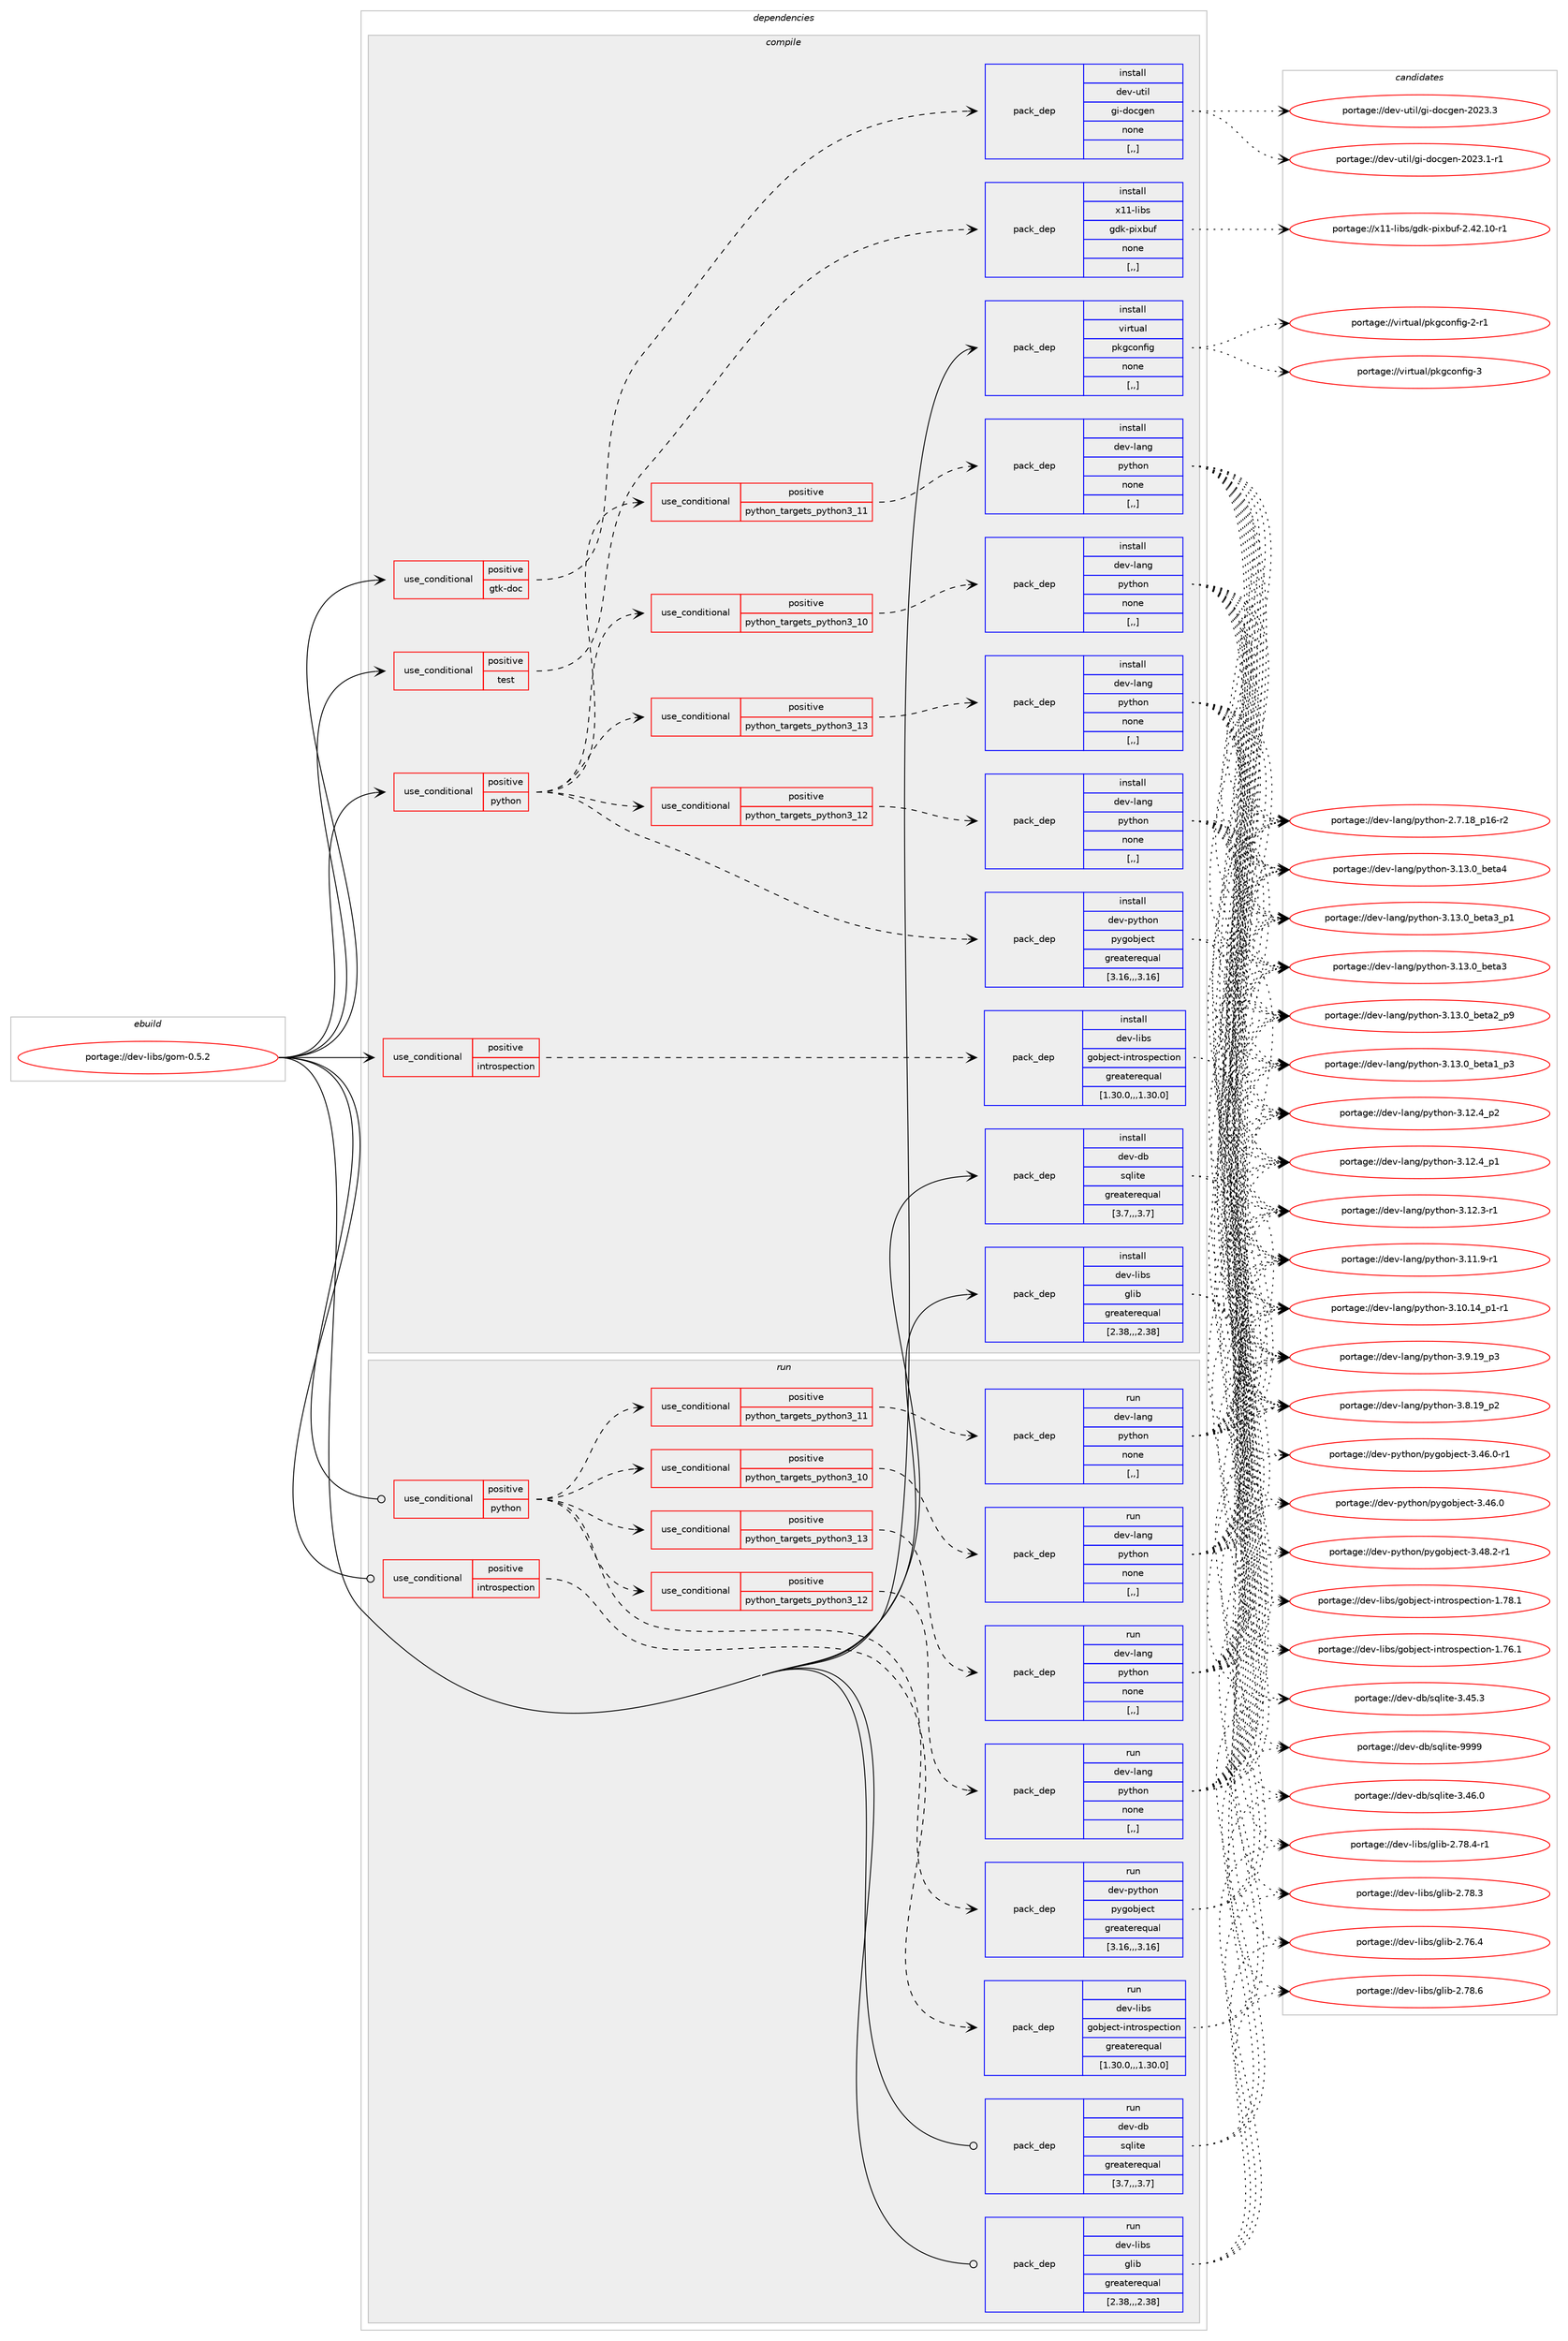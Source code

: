 digraph prolog {

# *************
# Graph options
# *************

newrank=true;
concentrate=true;
compound=true;
graph [rankdir=LR,fontname=Helvetica,fontsize=10,ranksep=1.5];#, ranksep=2.5, nodesep=0.2];
edge  [arrowhead=vee];
node  [fontname=Helvetica,fontsize=10];

# **********
# The ebuild
# **********

subgraph cluster_leftcol {
color=gray;
label=<<i>ebuild</i>>;
id [label="portage://dev-libs/gom-0.5.2", color=red, width=4, href="../dev-libs/gom-0.5.2.svg"];
}

# ****************
# The dependencies
# ****************

subgraph cluster_midcol {
color=gray;
label=<<i>dependencies</i>>;
subgraph cluster_compile {
fillcolor="#eeeeee";
style=filled;
label=<<i>compile</i>>;
subgraph cond26393 {
dependency108459 [label=<<TABLE BORDER="0" CELLBORDER="1" CELLSPACING="0" CELLPADDING="4"><TR><TD ROWSPAN="3" CELLPADDING="10">use_conditional</TD></TR><TR><TD>positive</TD></TR><TR><TD>gtk-doc</TD></TR></TABLE>>, shape=none, color=red];
subgraph pack80894 {
dependency108460 [label=<<TABLE BORDER="0" CELLBORDER="1" CELLSPACING="0" CELLPADDING="4" WIDTH="220"><TR><TD ROWSPAN="6" CELLPADDING="30">pack_dep</TD></TR><TR><TD WIDTH="110">install</TD></TR><TR><TD>dev-util</TD></TR><TR><TD>gi-docgen</TD></TR><TR><TD>none</TD></TR><TR><TD>[,,]</TD></TR></TABLE>>, shape=none, color=blue];
}
dependency108459:e -> dependency108460:w [weight=20,style="dashed",arrowhead="vee"];
}
id:e -> dependency108459:w [weight=20,style="solid",arrowhead="vee"];
subgraph cond26394 {
dependency108461 [label=<<TABLE BORDER="0" CELLBORDER="1" CELLSPACING="0" CELLPADDING="4"><TR><TD ROWSPAN="3" CELLPADDING="10">use_conditional</TD></TR><TR><TD>positive</TD></TR><TR><TD>introspection</TD></TR></TABLE>>, shape=none, color=red];
subgraph pack80895 {
dependency108462 [label=<<TABLE BORDER="0" CELLBORDER="1" CELLSPACING="0" CELLPADDING="4" WIDTH="220"><TR><TD ROWSPAN="6" CELLPADDING="30">pack_dep</TD></TR><TR><TD WIDTH="110">install</TD></TR><TR><TD>dev-libs</TD></TR><TR><TD>gobject-introspection</TD></TR><TR><TD>greaterequal</TD></TR><TR><TD>[1.30.0,,,1.30.0]</TD></TR></TABLE>>, shape=none, color=blue];
}
dependency108461:e -> dependency108462:w [weight=20,style="dashed",arrowhead="vee"];
}
id:e -> dependency108461:w [weight=20,style="solid",arrowhead="vee"];
subgraph cond26395 {
dependency108463 [label=<<TABLE BORDER="0" CELLBORDER="1" CELLSPACING="0" CELLPADDING="4"><TR><TD ROWSPAN="3" CELLPADDING="10">use_conditional</TD></TR><TR><TD>positive</TD></TR><TR><TD>python</TD></TR></TABLE>>, shape=none, color=red];
subgraph cond26396 {
dependency108464 [label=<<TABLE BORDER="0" CELLBORDER="1" CELLSPACING="0" CELLPADDING="4"><TR><TD ROWSPAN="3" CELLPADDING="10">use_conditional</TD></TR><TR><TD>positive</TD></TR><TR><TD>python_targets_python3_10</TD></TR></TABLE>>, shape=none, color=red];
subgraph pack80896 {
dependency108465 [label=<<TABLE BORDER="0" CELLBORDER="1" CELLSPACING="0" CELLPADDING="4" WIDTH="220"><TR><TD ROWSPAN="6" CELLPADDING="30">pack_dep</TD></TR><TR><TD WIDTH="110">install</TD></TR><TR><TD>dev-lang</TD></TR><TR><TD>python</TD></TR><TR><TD>none</TD></TR><TR><TD>[,,]</TD></TR></TABLE>>, shape=none, color=blue];
}
dependency108464:e -> dependency108465:w [weight=20,style="dashed",arrowhead="vee"];
}
dependency108463:e -> dependency108464:w [weight=20,style="dashed",arrowhead="vee"];
subgraph cond26397 {
dependency108466 [label=<<TABLE BORDER="0" CELLBORDER="1" CELLSPACING="0" CELLPADDING="4"><TR><TD ROWSPAN="3" CELLPADDING="10">use_conditional</TD></TR><TR><TD>positive</TD></TR><TR><TD>python_targets_python3_11</TD></TR></TABLE>>, shape=none, color=red];
subgraph pack80897 {
dependency108467 [label=<<TABLE BORDER="0" CELLBORDER="1" CELLSPACING="0" CELLPADDING="4" WIDTH="220"><TR><TD ROWSPAN="6" CELLPADDING="30">pack_dep</TD></TR><TR><TD WIDTH="110">install</TD></TR><TR><TD>dev-lang</TD></TR><TR><TD>python</TD></TR><TR><TD>none</TD></TR><TR><TD>[,,]</TD></TR></TABLE>>, shape=none, color=blue];
}
dependency108466:e -> dependency108467:w [weight=20,style="dashed",arrowhead="vee"];
}
dependency108463:e -> dependency108466:w [weight=20,style="dashed",arrowhead="vee"];
subgraph cond26398 {
dependency108468 [label=<<TABLE BORDER="0" CELLBORDER="1" CELLSPACING="0" CELLPADDING="4"><TR><TD ROWSPAN="3" CELLPADDING="10">use_conditional</TD></TR><TR><TD>positive</TD></TR><TR><TD>python_targets_python3_12</TD></TR></TABLE>>, shape=none, color=red];
subgraph pack80898 {
dependency108469 [label=<<TABLE BORDER="0" CELLBORDER="1" CELLSPACING="0" CELLPADDING="4" WIDTH="220"><TR><TD ROWSPAN="6" CELLPADDING="30">pack_dep</TD></TR><TR><TD WIDTH="110">install</TD></TR><TR><TD>dev-lang</TD></TR><TR><TD>python</TD></TR><TR><TD>none</TD></TR><TR><TD>[,,]</TD></TR></TABLE>>, shape=none, color=blue];
}
dependency108468:e -> dependency108469:w [weight=20,style="dashed",arrowhead="vee"];
}
dependency108463:e -> dependency108468:w [weight=20,style="dashed",arrowhead="vee"];
subgraph cond26399 {
dependency108470 [label=<<TABLE BORDER="0" CELLBORDER="1" CELLSPACING="0" CELLPADDING="4"><TR><TD ROWSPAN="3" CELLPADDING="10">use_conditional</TD></TR><TR><TD>positive</TD></TR><TR><TD>python_targets_python3_13</TD></TR></TABLE>>, shape=none, color=red];
subgraph pack80899 {
dependency108471 [label=<<TABLE BORDER="0" CELLBORDER="1" CELLSPACING="0" CELLPADDING="4" WIDTH="220"><TR><TD ROWSPAN="6" CELLPADDING="30">pack_dep</TD></TR><TR><TD WIDTH="110">install</TD></TR><TR><TD>dev-lang</TD></TR><TR><TD>python</TD></TR><TR><TD>none</TD></TR><TR><TD>[,,]</TD></TR></TABLE>>, shape=none, color=blue];
}
dependency108470:e -> dependency108471:w [weight=20,style="dashed",arrowhead="vee"];
}
dependency108463:e -> dependency108470:w [weight=20,style="dashed",arrowhead="vee"];
subgraph pack80900 {
dependency108472 [label=<<TABLE BORDER="0" CELLBORDER="1" CELLSPACING="0" CELLPADDING="4" WIDTH="220"><TR><TD ROWSPAN="6" CELLPADDING="30">pack_dep</TD></TR><TR><TD WIDTH="110">install</TD></TR><TR><TD>dev-python</TD></TR><TR><TD>pygobject</TD></TR><TR><TD>greaterequal</TD></TR><TR><TD>[3.16,,,3.16]</TD></TR></TABLE>>, shape=none, color=blue];
}
dependency108463:e -> dependency108472:w [weight=20,style="dashed",arrowhead="vee"];
}
id:e -> dependency108463:w [weight=20,style="solid",arrowhead="vee"];
subgraph cond26400 {
dependency108473 [label=<<TABLE BORDER="0" CELLBORDER="1" CELLSPACING="0" CELLPADDING="4"><TR><TD ROWSPAN="3" CELLPADDING="10">use_conditional</TD></TR><TR><TD>positive</TD></TR><TR><TD>test</TD></TR></TABLE>>, shape=none, color=red];
subgraph pack80901 {
dependency108474 [label=<<TABLE BORDER="0" CELLBORDER="1" CELLSPACING="0" CELLPADDING="4" WIDTH="220"><TR><TD ROWSPAN="6" CELLPADDING="30">pack_dep</TD></TR><TR><TD WIDTH="110">install</TD></TR><TR><TD>x11-libs</TD></TR><TR><TD>gdk-pixbuf</TD></TR><TR><TD>none</TD></TR><TR><TD>[,,]</TD></TR></TABLE>>, shape=none, color=blue];
}
dependency108473:e -> dependency108474:w [weight=20,style="dashed",arrowhead="vee"];
}
id:e -> dependency108473:w [weight=20,style="solid",arrowhead="vee"];
subgraph pack80902 {
dependency108475 [label=<<TABLE BORDER="0" CELLBORDER="1" CELLSPACING="0" CELLPADDING="4" WIDTH="220"><TR><TD ROWSPAN="6" CELLPADDING="30">pack_dep</TD></TR><TR><TD WIDTH="110">install</TD></TR><TR><TD>dev-db</TD></TR><TR><TD>sqlite</TD></TR><TR><TD>greaterequal</TD></TR><TR><TD>[3.7,,,3.7]</TD></TR></TABLE>>, shape=none, color=blue];
}
id:e -> dependency108475:w [weight=20,style="solid",arrowhead="vee"];
subgraph pack80903 {
dependency108476 [label=<<TABLE BORDER="0" CELLBORDER="1" CELLSPACING="0" CELLPADDING="4" WIDTH="220"><TR><TD ROWSPAN="6" CELLPADDING="30">pack_dep</TD></TR><TR><TD WIDTH="110">install</TD></TR><TR><TD>dev-libs</TD></TR><TR><TD>glib</TD></TR><TR><TD>greaterequal</TD></TR><TR><TD>[2.38,,,2.38]</TD></TR></TABLE>>, shape=none, color=blue];
}
id:e -> dependency108476:w [weight=20,style="solid",arrowhead="vee"];
subgraph pack80904 {
dependency108477 [label=<<TABLE BORDER="0" CELLBORDER="1" CELLSPACING="0" CELLPADDING="4" WIDTH="220"><TR><TD ROWSPAN="6" CELLPADDING="30">pack_dep</TD></TR><TR><TD WIDTH="110">install</TD></TR><TR><TD>virtual</TD></TR><TR><TD>pkgconfig</TD></TR><TR><TD>none</TD></TR><TR><TD>[,,]</TD></TR></TABLE>>, shape=none, color=blue];
}
id:e -> dependency108477:w [weight=20,style="solid",arrowhead="vee"];
}
subgraph cluster_compileandrun {
fillcolor="#eeeeee";
style=filled;
label=<<i>compile and run</i>>;
}
subgraph cluster_run {
fillcolor="#eeeeee";
style=filled;
label=<<i>run</i>>;
subgraph cond26401 {
dependency108478 [label=<<TABLE BORDER="0" CELLBORDER="1" CELLSPACING="0" CELLPADDING="4"><TR><TD ROWSPAN="3" CELLPADDING="10">use_conditional</TD></TR><TR><TD>positive</TD></TR><TR><TD>introspection</TD></TR></TABLE>>, shape=none, color=red];
subgraph pack80905 {
dependency108479 [label=<<TABLE BORDER="0" CELLBORDER="1" CELLSPACING="0" CELLPADDING="4" WIDTH="220"><TR><TD ROWSPAN="6" CELLPADDING="30">pack_dep</TD></TR><TR><TD WIDTH="110">run</TD></TR><TR><TD>dev-libs</TD></TR><TR><TD>gobject-introspection</TD></TR><TR><TD>greaterequal</TD></TR><TR><TD>[1.30.0,,,1.30.0]</TD></TR></TABLE>>, shape=none, color=blue];
}
dependency108478:e -> dependency108479:w [weight=20,style="dashed",arrowhead="vee"];
}
id:e -> dependency108478:w [weight=20,style="solid",arrowhead="odot"];
subgraph cond26402 {
dependency108480 [label=<<TABLE BORDER="0" CELLBORDER="1" CELLSPACING="0" CELLPADDING="4"><TR><TD ROWSPAN="3" CELLPADDING="10">use_conditional</TD></TR><TR><TD>positive</TD></TR><TR><TD>python</TD></TR></TABLE>>, shape=none, color=red];
subgraph cond26403 {
dependency108481 [label=<<TABLE BORDER="0" CELLBORDER="1" CELLSPACING="0" CELLPADDING="4"><TR><TD ROWSPAN="3" CELLPADDING="10">use_conditional</TD></TR><TR><TD>positive</TD></TR><TR><TD>python_targets_python3_10</TD></TR></TABLE>>, shape=none, color=red];
subgraph pack80906 {
dependency108482 [label=<<TABLE BORDER="0" CELLBORDER="1" CELLSPACING="0" CELLPADDING="4" WIDTH="220"><TR><TD ROWSPAN="6" CELLPADDING="30">pack_dep</TD></TR><TR><TD WIDTH="110">run</TD></TR><TR><TD>dev-lang</TD></TR><TR><TD>python</TD></TR><TR><TD>none</TD></TR><TR><TD>[,,]</TD></TR></TABLE>>, shape=none, color=blue];
}
dependency108481:e -> dependency108482:w [weight=20,style="dashed",arrowhead="vee"];
}
dependency108480:e -> dependency108481:w [weight=20,style="dashed",arrowhead="vee"];
subgraph cond26404 {
dependency108483 [label=<<TABLE BORDER="0" CELLBORDER="1" CELLSPACING="0" CELLPADDING="4"><TR><TD ROWSPAN="3" CELLPADDING="10">use_conditional</TD></TR><TR><TD>positive</TD></TR><TR><TD>python_targets_python3_11</TD></TR></TABLE>>, shape=none, color=red];
subgraph pack80907 {
dependency108484 [label=<<TABLE BORDER="0" CELLBORDER="1" CELLSPACING="0" CELLPADDING="4" WIDTH="220"><TR><TD ROWSPAN="6" CELLPADDING="30">pack_dep</TD></TR><TR><TD WIDTH="110">run</TD></TR><TR><TD>dev-lang</TD></TR><TR><TD>python</TD></TR><TR><TD>none</TD></TR><TR><TD>[,,]</TD></TR></TABLE>>, shape=none, color=blue];
}
dependency108483:e -> dependency108484:w [weight=20,style="dashed",arrowhead="vee"];
}
dependency108480:e -> dependency108483:w [weight=20,style="dashed",arrowhead="vee"];
subgraph cond26405 {
dependency108485 [label=<<TABLE BORDER="0" CELLBORDER="1" CELLSPACING="0" CELLPADDING="4"><TR><TD ROWSPAN="3" CELLPADDING="10">use_conditional</TD></TR><TR><TD>positive</TD></TR><TR><TD>python_targets_python3_12</TD></TR></TABLE>>, shape=none, color=red];
subgraph pack80908 {
dependency108486 [label=<<TABLE BORDER="0" CELLBORDER="1" CELLSPACING="0" CELLPADDING="4" WIDTH="220"><TR><TD ROWSPAN="6" CELLPADDING="30">pack_dep</TD></TR><TR><TD WIDTH="110">run</TD></TR><TR><TD>dev-lang</TD></TR><TR><TD>python</TD></TR><TR><TD>none</TD></TR><TR><TD>[,,]</TD></TR></TABLE>>, shape=none, color=blue];
}
dependency108485:e -> dependency108486:w [weight=20,style="dashed",arrowhead="vee"];
}
dependency108480:e -> dependency108485:w [weight=20,style="dashed",arrowhead="vee"];
subgraph cond26406 {
dependency108487 [label=<<TABLE BORDER="0" CELLBORDER="1" CELLSPACING="0" CELLPADDING="4"><TR><TD ROWSPAN="3" CELLPADDING="10">use_conditional</TD></TR><TR><TD>positive</TD></TR><TR><TD>python_targets_python3_13</TD></TR></TABLE>>, shape=none, color=red];
subgraph pack80909 {
dependency108488 [label=<<TABLE BORDER="0" CELLBORDER="1" CELLSPACING="0" CELLPADDING="4" WIDTH="220"><TR><TD ROWSPAN="6" CELLPADDING="30">pack_dep</TD></TR><TR><TD WIDTH="110">run</TD></TR><TR><TD>dev-lang</TD></TR><TR><TD>python</TD></TR><TR><TD>none</TD></TR><TR><TD>[,,]</TD></TR></TABLE>>, shape=none, color=blue];
}
dependency108487:e -> dependency108488:w [weight=20,style="dashed",arrowhead="vee"];
}
dependency108480:e -> dependency108487:w [weight=20,style="dashed",arrowhead="vee"];
subgraph pack80910 {
dependency108489 [label=<<TABLE BORDER="0" CELLBORDER="1" CELLSPACING="0" CELLPADDING="4" WIDTH="220"><TR><TD ROWSPAN="6" CELLPADDING="30">pack_dep</TD></TR><TR><TD WIDTH="110">run</TD></TR><TR><TD>dev-python</TD></TR><TR><TD>pygobject</TD></TR><TR><TD>greaterequal</TD></TR><TR><TD>[3.16,,,3.16]</TD></TR></TABLE>>, shape=none, color=blue];
}
dependency108480:e -> dependency108489:w [weight=20,style="dashed",arrowhead="vee"];
}
id:e -> dependency108480:w [weight=20,style="solid",arrowhead="odot"];
subgraph pack80911 {
dependency108490 [label=<<TABLE BORDER="0" CELLBORDER="1" CELLSPACING="0" CELLPADDING="4" WIDTH="220"><TR><TD ROWSPAN="6" CELLPADDING="30">pack_dep</TD></TR><TR><TD WIDTH="110">run</TD></TR><TR><TD>dev-db</TD></TR><TR><TD>sqlite</TD></TR><TR><TD>greaterequal</TD></TR><TR><TD>[3.7,,,3.7]</TD></TR></TABLE>>, shape=none, color=blue];
}
id:e -> dependency108490:w [weight=20,style="solid",arrowhead="odot"];
subgraph pack80912 {
dependency108491 [label=<<TABLE BORDER="0" CELLBORDER="1" CELLSPACING="0" CELLPADDING="4" WIDTH="220"><TR><TD ROWSPAN="6" CELLPADDING="30">pack_dep</TD></TR><TR><TD WIDTH="110">run</TD></TR><TR><TD>dev-libs</TD></TR><TR><TD>glib</TD></TR><TR><TD>greaterequal</TD></TR><TR><TD>[2.38,,,2.38]</TD></TR></TABLE>>, shape=none, color=blue];
}
id:e -> dependency108491:w [weight=20,style="solid",arrowhead="odot"];
}
}

# **************
# The candidates
# **************

subgraph cluster_choices {
rank=same;
color=gray;
label=<<i>candidates</i>>;

subgraph choice80894 {
color=black;
nodesep=1;
choice1001011184511711610510847103105451001119910310111045504850514651 [label="portage://dev-util/gi-docgen-2023.3", color=red, width=4,href="../dev-util/gi-docgen-2023.3.svg"];
choice10010111845117116105108471031054510011199103101110455048505146494511449 [label="portage://dev-util/gi-docgen-2023.1-r1", color=red, width=4,href="../dev-util/gi-docgen-2023.1-r1.svg"];
dependency108460:e -> choice1001011184511711610510847103105451001119910310111045504850514651:w [style=dotted,weight="100"];
dependency108460:e -> choice10010111845117116105108471031054510011199103101110455048505146494511449:w [style=dotted,weight="100"];
}
subgraph choice80895 {
color=black;
nodesep=1;
choice1001011184510810598115471031119810610199116451051101161141111151121019911610511111045494655564649 [label="portage://dev-libs/gobject-introspection-1.78.1", color=red, width=4,href="../dev-libs/gobject-introspection-1.78.1.svg"];
choice1001011184510810598115471031119810610199116451051101161141111151121019911610511111045494655544649 [label="portage://dev-libs/gobject-introspection-1.76.1", color=red, width=4,href="../dev-libs/gobject-introspection-1.76.1.svg"];
dependency108462:e -> choice1001011184510810598115471031119810610199116451051101161141111151121019911610511111045494655564649:w [style=dotted,weight="100"];
dependency108462:e -> choice1001011184510810598115471031119810610199116451051101161141111151121019911610511111045494655544649:w [style=dotted,weight="100"];
}
subgraph choice80896 {
color=black;
nodesep=1;
choice1001011184510897110103471121211161041111104551464951464895981011169752 [label="portage://dev-lang/python-3.13.0_beta4", color=red, width=4,href="../dev-lang/python-3.13.0_beta4.svg"];
choice10010111845108971101034711212111610411111045514649514648959810111697519511249 [label="portage://dev-lang/python-3.13.0_beta3_p1", color=red, width=4,href="../dev-lang/python-3.13.0_beta3_p1.svg"];
choice1001011184510897110103471121211161041111104551464951464895981011169751 [label="portage://dev-lang/python-3.13.0_beta3", color=red, width=4,href="../dev-lang/python-3.13.0_beta3.svg"];
choice10010111845108971101034711212111610411111045514649514648959810111697509511257 [label="portage://dev-lang/python-3.13.0_beta2_p9", color=red, width=4,href="../dev-lang/python-3.13.0_beta2_p9.svg"];
choice10010111845108971101034711212111610411111045514649514648959810111697499511251 [label="portage://dev-lang/python-3.13.0_beta1_p3", color=red, width=4,href="../dev-lang/python-3.13.0_beta1_p3.svg"];
choice100101118451089711010347112121116104111110455146495046529511250 [label="portage://dev-lang/python-3.12.4_p2", color=red, width=4,href="../dev-lang/python-3.12.4_p2.svg"];
choice100101118451089711010347112121116104111110455146495046529511249 [label="portage://dev-lang/python-3.12.4_p1", color=red, width=4,href="../dev-lang/python-3.12.4_p1.svg"];
choice100101118451089711010347112121116104111110455146495046514511449 [label="portage://dev-lang/python-3.12.3-r1", color=red, width=4,href="../dev-lang/python-3.12.3-r1.svg"];
choice100101118451089711010347112121116104111110455146494946574511449 [label="portage://dev-lang/python-3.11.9-r1", color=red, width=4,href="../dev-lang/python-3.11.9-r1.svg"];
choice100101118451089711010347112121116104111110455146494846495295112494511449 [label="portage://dev-lang/python-3.10.14_p1-r1", color=red, width=4,href="../dev-lang/python-3.10.14_p1-r1.svg"];
choice100101118451089711010347112121116104111110455146574649579511251 [label="portage://dev-lang/python-3.9.19_p3", color=red, width=4,href="../dev-lang/python-3.9.19_p3.svg"];
choice100101118451089711010347112121116104111110455146564649579511250 [label="portage://dev-lang/python-3.8.19_p2", color=red, width=4,href="../dev-lang/python-3.8.19_p2.svg"];
choice100101118451089711010347112121116104111110455046554649569511249544511450 [label="portage://dev-lang/python-2.7.18_p16-r2", color=red, width=4,href="../dev-lang/python-2.7.18_p16-r2.svg"];
dependency108465:e -> choice1001011184510897110103471121211161041111104551464951464895981011169752:w [style=dotted,weight="100"];
dependency108465:e -> choice10010111845108971101034711212111610411111045514649514648959810111697519511249:w [style=dotted,weight="100"];
dependency108465:e -> choice1001011184510897110103471121211161041111104551464951464895981011169751:w [style=dotted,weight="100"];
dependency108465:e -> choice10010111845108971101034711212111610411111045514649514648959810111697509511257:w [style=dotted,weight="100"];
dependency108465:e -> choice10010111845108971101034711212111610411111045514649514648959810111697499511251:w [style=dotted,weight="100"];
dependency108465:e -> choice100101118451089711010347112121116104111110455146495046529511250:w [style=dotted,weight="100"];
dependency108465:e -> choice100101118451089711010347112121116104111110455146495046529511249:w [style=dotted,weight="100"];
dependency108465:e -> choice100101118451089711010347112121116104111110455146495046514511449:w [style=dotted,weight="100"];
dependency108465:e -> choice100101118451089711010347112121116104111110455146494946574511449:w [style=dotted,weight="100"];
dependency108465:e -> choice100101118451089711010347112121116104111110455146494846495295112494511449:w [style=dotted,weight="100"];
dependency108465:e -> choice100101118451089711010347112121116104111110455146574649579511251:w [style=dotted,weight="100"];
dependency108465:e -> choice100101118451089711010347112121116104111110455146564649579511250:w [style=dotted,weight="100"];
dependency108465:e -> choice100101118451089711010347112121116104111110455046554649569511249544511450:w [style=dotted,weight="100"];
}
subgraph choice80897 {
color=black;
nodesep=1;
choice1001011184510897110103471121211161041111104551464951464895981011169752 [label="portage://dev-lang/python-3.13.0_beta4", color=red, width=4,href="../dev-lang/python-3.13.0_beta4.svg"];
choice10010111845108971101034711212111610411111045514649514648959810111697519511249 [label="portage://dev-lang/python-3.13.0_beta3_p1", color=red, width=4,href="../dev-lang/python-3.13.0_beta3_p1.svg"];
choice1001011184510897110103471121211161041111104551464951464895981011169751 [label="portage://dev-lang/python-3.13.0_beta3", color=red, width=4,href="../dev-lang/python-3.13.0_beta3.svg"];
choice10010111845108971101034711212111610411111045514649514648959810111697509511257 [label="portage://dev-lang/python-3.13.0_beta2_p9", color=red, width=4,href="../dev-lang/python-3.13.0_beta2_p9.svg"];
choice10010111845108971101034711212111610411111045514649514648959810111697499511251 [label="portage://dev-lang/python-3.13.0_beta1_p3", color=red, width=4,href="../dev-lang/python-3.13.0_beta1_p3.svg"];
choice100101118451089711010347112121116104111110455146495046529511250 [label="portage://dev-lang/python-3.12.4_p2", color=red, width=4,href="../dev-lang/python-3.12.4_p2.svg"];
choice100101118451089711010347112121116104111110455146495046529511249 [label="portage://dev-lang/python-3.12.4_p1", color=red, width=4,href="../dev-lang/python-3.12.4_p1.svg"];
choice100101118451089711010347112121116104111110455146495046514511449 [label="portage://dev-lang/python-3.12.3-r1", color=red, width=4,href="../dev-lang/python-3.12.3-r1.svg"];
choice100101118451089711010347112121116104111110455146494946574511449 [label="portage://dev-lang/python-3.11.9-r1", color=red, width=4,href="../dev-lang/python-3.11.9-r1.svg"];
choice100101118451089711010347112121116104111110455146494846495295112494511449 [label="portage://dev-lang/python-3.10.14_p1-r1", color=red, width=4,href="../dev-lang/python-3.10.14_p1-r1.svg"];
choice100101118451089711010347112121116104111110455146574649579511251 [label="portage://dev-lang/python-3.9.19_p3", color=red, width=4,href="../dev-lang/python-3.9.19_p3.svg"];
choice100101118451089711010347112121116104111110455146564649579511250 [label="portage://dev-lang/python-3.8.19_p2", color=red, width=4,href="../dev-lang/python-3.8.19_p2.svg"];
choice100101118451089711010347112121116104111110455046554649569511249544511450 [label="portage://dev-lang/python-2.7.18_p16-r2", color=red, width=4,href="../dev-lang/python-2.7.18_p16-r2.svg"];
dependency108467:e -> choice1001011184510897110103471121211161041111104551464951464895981011169752:w [style=dotted,weight="100"];
dependency108467:e -> choice10010111845108971101034711212111610411111045514649514648959810111697519511249:w [style=dotted,weight="100"];
dependency108467:e -> choice1001011184510897110103471121211161041111104551464951464895981011169751:w [style=dotted,weight="100"];
dependency108467:e -> choice10010111845108971101034711212111610411111045514649514648959810111697509511257:w [style=dotted,weight="100"];
dependency108467:e -> choice10010111845108971101034711212111610411111045514649514648959810111697499511251:w [style=dotted,weight="100"];
dependency108467:e -> choice100101118451089711010347112121116104111110455146495046529511250:w [style=dotted,weight="100"];
dependency108467:e -> choice100101118451089711010347112121116104111110455146495046529511249:w [style=dotted,weight="100"];
dependency108467:e -> choice100101118451089711010347112121116104111110455146495046514511449:w [style=dotted,weight="100"];
dependency108467:e -> choice100101118451089711010347112121116104111110455146494946574511449:w [style=dotted,weight="100"];
dependency108467:e -> choice100101118451089711010347112121116104111110455146494846495295112494511449:w [style=dotted,weight="100"];
dependency108467:e -> choice100101118451089711010347112121116104111110455146574649579511251:w [style=dotted,weight="100"];
dependency108467:e -> choice100101118451089711010347112121116104111110455146564649579511250:w [style=dotted,weight="100"];
dependency108467:e -> choice100101118451089711010347112121116104111110455046554649569511249544511450:w [style=dotted,weight="100"];
}
subgraph choice80898 {
color=black;
nodesep=1;
choice1001011184510897110103471121211161041111104551464951464895981011169752 [label="portage://dev-lang/python-3.13.0_beta4", color=red, width=4,href="../dev-lang/python-3.13.0_beta4.svg"];
choice10010111845108971101034711212111610411111045514649514648959810111697519511249 [label="portage://dev-lang/python-3.13.0_beta3_p1", color=red, width=4,href="../dev-lang/python-3.13.0_beta3_p1.svg"];
choice1001011184510897110103471121211161041111104551464951464895981011169751 [label="portage://dev-lang/python-3.13.0_beta3", color=red, width=4,href="../dev-lang/python-3.13.0_beta3.svg"];
choice10010111845108971101034711212111610411111045514649514648959810111697509511257 [label="portage://dev-lang/python-3.13.0_beta2_p9", color=red, width=4,href="../dev-lang/python-3.13.0_beta2_p9.svg"];
choice10010111845108971101034711212111610411111045514649514648959810111697499511251 [label="portage://dev-lang/python-3.13.0_beta1_p3", color=red, width=4,href="../dev-lang/python-3.13.0_beta1_p3.svg"];
choice100101118451089711010347112121116104111110455146495046529511250 [label="portage://dev-lang/python-3.12.4_p2", color=red, width=4,href="../dev-lang/python-3.12.4_p2.svg"];
choice100101118451089711010347112121116104111110455146495046529511249 [label="portage://dev-lang/python-3.12.4_p1", color=red, width=4,href="../dev-lang/python-3.12.4_p1.svg"];
choice100101118451089711010347112121116104111110455146495046514511449 [label="portage://dev-lang/python-3.12.3-r1", color=red, width=4,href="../dev-lang/python-3.12.3-r1.svg"];
choice100101118451089711010347112121116104111110455146494946574511449 [label="portage://dev-lang/python-3.11.9-r1", color=red, width=4,href="../dev-lang/python-3.11.9-r1.svg"];
choice100101118451089711010347112121116104111110455146494846495295112494511449 [label="portage://dev-lang/python-3.10.14_p1-r1", color=red, width=4,href="../dev-lang/python-3.10.14_p1-r1.svg"];
choice100101118451089711010347112121116104111110455146574649579511251 [label="portage://dev-lang/python-3.9.19_p3", color=red, width=4,href="../dev-lang/python-3.9.19_p3.svg"];
choice100101118451089711010347112121116104111110455146564649579511250 [label="portage://dev-lang/python-3.8.19_p2", color=red, width=4,href="../dev-lang/python-3.8.19_p2.svg"];
choice100101118451089711010347112121116104111110455046554649569511249544511450 [label="portage://dev-lang/python-2.7.18_p16-r2", color=red, width=4,href="../dev-lang/python-2.7.18_p16-r2.svg"];
dependency108469:e -> choice1001011184510897110103471121211161041111104551464951464895981011169752:w [style=dotted,weight="100"];
dependency108469:e -> choice10010111845108971101034711212111610411111045514649514648959810111697519511249:w [style=dotted,weight="100"];
dependency108469:e -> choice1001011184510897110103471121211161041111104551464951464895981011169751:w [style=dotted,weight="100"];
dependency108469:e -> choice10010111845108971101034711212111610411111045514649514648959810111697509511257:w [style=dotted,weight="100"];
dependency108469:e -> choice10010111845108971101034711212111610411111045514649514648959810111697499511251:w [style=dotted,weight="100"];
dependency108469:e -> choice100101118451089711010347112121116104111110455146495046529511250:w [style=dotted,weight="100"];
dependency108469:e -> choice100101118451089711010347112121116104111110455146495046529511249:w [style=dotted,weight="100"];
dependency108469:e -> choice100101118451089711010347112121116104111110455146495046514511449:w [style=dotted,weight="100"];
dependency108469:e -> choice100101118451089711010347112121116104111110455146494946574511449:w [style=dotted,weight="100"];
dependency108469:e -> choice100101118451089711010347112121116104111110455146494846495295112494511449:w [style=dotted,weight="100"];
dependency108469:e -> choice100101118451089711010347112121116104111110455146574649579511251:w [style=dotted,weight="100"];
dependency108469:e -> choice100101118451089711010347112121116104111110455146564649579511250:w [style=dotted,weight="100"];
dependency108469:e -> choice100101118451089711010347112121116104111110455046554649569511249544511450:w [style=dotted,weight="100"];
}
subgraph choice80899 {
color=black;
nodesep=1;
choice1001011184510897110103471121211161041111104551464951464895981011169752 [label="portage://dev-lang/python-3.13.0_beta4", color=red, width=4,href="../dev-lang/python-3.13.0_beta4.svg"];
choice10010111845108971101034711212111610411111045514649514648959810111697519511249 [label="portage://dev-lang/python-3.13.0_beta3_p1", color=red, width=4,href="../dev-lang/python-3.13.0_beta3_p1.svg"];
choice1001011184510897110103471121211161041111104551464951464895981011169751 [label="portage://dev-lang/python-3.13.0_beta3", color=red, width=4,href="../dev-lang/python-3.13.0_beta3.svg"];
choice10010111845108971101034711212111610411111045514649514648959810111697509511257 [label="portage://dev-lang/python-3.13.0_beta2_p9", color=red, width=4,href="../dev-lang/python-3.13.0_beta2_p9.svg"];
choice10010111845108971101034711212111610411111045514649514648959810111697499511251 [label="portage://dev-lang/python-3.13.0_beta1_p3", color=red, width=4,href="../dev-lang/python-3.13.0_beta1_p3.svg"];
choice100101118451089711010347112121116104111110455146495046529511250 [label="portage://dev-lang/python-3.12.4_p2", color=red, width=4,href="../dev-lang/python-3.12.4_p2.svg"];
choice100101118451089711010347112121116104111110455146495046529511249 [label="portage://dev-lang/python-3.12.4_p1", color=red, width=4,href="../dev-lang/python-3.12.4_p1.svg"];
choice100101118451089711010347112121116104111110455146495046514511449 [label="portage://dev-lang/python-3.12.3-r1", color=red, width=4,href="../dev-lang/python-3.12.3-r1.svg"];
choice100101118451089711010347112121116104111110455146494946574511449 [label="portage://dev-lang/python-3.11.9-r1", color=red, width=4,href="../dev-lang/python-3.11.9-r1.svg"];
choice100101118451089711010347112121116104111110455146494846495295112494511449 [label="portage://dev-lang/python-3.10.14_p1-r1", color=red, width=4,href="../dev-lang/python-3.10.14_p1-r1.svg"];
choice100101118451089711010347112121116104111110455146574649579511251 [label="portage://dev-lang/python-3.9.19_p3", color=red, width=4,href="../dev-lang/python-3.9.19_p3.svg"];
choice100101118451089711010347112121116104111110455146564649579511250 [label="portage://dev-lang/python-3.8.19_p2", color=red, width=4,href="../dev-lang/python-3.8.19_p2.svg"];
choice100101118451089711010347112121116104111110455046554649569511249544511450 [label="portage://dev-lang/python-2.7.18_p16-r2", color=red, width=4,href="../dev-lang/python-2.7.18_p16-r2.svg"];
dependency108471:e -> choice1001011184510897110103471121211161041111104551464951464895981011169752:w [style=dotted,weight="100"];
dependency108471:e -> choice10010111845108971101034711212111610411111045514649514648959810111697519511249:w [style=dotted,weight="100"];
dependency108471:e -> choice1001011184510897110103471121211161041111104551464951464895981011169751:w [style=dotted,weight="100"];
dependency108471:e -> choice10010111845108971101034711212111610411111045514649514648959810111697509511257:w [style=dotted,weight="100"];
dependency108471:e -> choice10010111845108971101034711212111610411111045514649514648959810111697499511251:w [style=dotted,weight="100"];
dependency108471:e -> choice100101118451089711010347112121116104111110455146495046529511250:w [style=dotted,weight="100"];
dependency108471:e -> choice100101118451089711010347112121116104111110455146495046529511249:w [style=dotted,weight="100"];
dependency108471:e -> choice100101118451089711010347112121116104111110455146495046514511449:w [style=dotted,weight="100"];
dependency108471:e -> choice100101118451089711010347112121116104111110455146494946574511449:w [style=dotted,weight="100"];
dependency108471:e -> choice100101118451089711010347112121116104111110455146494846495295112494511449:w [style=dotted,weight="100"];
dependency108471:e -> choice100101118451089711010347112121116104111110455146574649579511251:w [style=dotted,weight="100"];
dependency108471:e -> choice100101118451089711010347112121116104111110455146564649579511250:w [style=dotted,weight="100"];
dependency108471:e -> choice100101118451089711010347112121116104111110455046554649569511249544511450:w [style=dotted,weight="100"];
}
subgraph choice80900 {
color=black;
nodesep=1;
choice10010111845112121116104111110471121211031119810610199116455146525646504511449 [label="portage://dev-python/pygobject-3.48.2-r1", color=red, width=4,href="../dev-python/pygobject-3.48.2-r1.svg"];
choice10010111845112121116104111110471121211031119810610199116455146525446484511449 [label="portage://dev-python/pygobject-3.46.0-r1", color=red, width=4,href="../dev-python/pygobject-3.46.0-r1.svg"];
choice1001011184511212111610411111047112121103111981061019911645514652544648 [label="portage://dev-python/pygobject-3.46.0", color=red, width=4,href="../dev-python/pygobject-3.46.0.svg"];
dependency108472:e -> choice10010111845112121116104111110471121211031119810610199116455146525646504511449:w [style=dotted,weight="100"];
dependency108472:e -> choice10010111845112121116104111110471121211031119810610199116455146525446484511449:w [style=dotted,weight="100"];
dependency108472:e -> choice1001011184511212111610411111047112121103111981061019911645514652544648:w [style=dotted,weight="100"];
}
subgraph choice80901 {
color=black;
nodesep=1;
choice1204949451081059811547103100107451121051209811710245504652504649484511449 [label="portage://x11-libs/gdk-pixbuf-2.42.10-r1", color=red, width=4,href="../x11-libs/gdk-pixbuf-2.42.10-r1.svg"];
dependency108474:e -> choice1204949451081059811547103100107451121051209811710245504652504649484511449:w [style=dotted,weight="100"];
}
subgraph choice80902 {
color=black;
nodesep=1;
choice1001011184510098471151131081051161014557575757 [label="portage://dev-db/sqlite-9999", color=red, width=4,href="../dev-db/sqlite-9999.svg"];
choice10010111845100984711511310810511610145514652544648 [label="portage://dev-db/sqlite-3.46.0", color=red, width=4,href="../dev-db/sqlite-3.46.0.svg"];
choice10010111845100984711511310810511610145514652534651 [label="portage://dev-db/sqlite-3.45.3", color=red, width=4,href="../dev-db/sqlite-3.45.3.svg"];
dependency108475:e -> choice1001011184510098471151131081051161014557575757:w [style=dotted,weight="100"];
dependency108475:e -> choice10010111845100984711511310810511610145514652544648:w [style=dotted,weight="100"];
dependency108475:e -> choice10010111845100984711511310810511610145514652534651:w [style=dotted,weight="100"];
}
subgraph choice80903 {
color=black;
nodesep=1;
choice1001011184510810598115471031081059845504655564654 [label="portage://dev-libs/glib-2.78.6", color=red, width=4,href="../dev-libs/glib-2.78.6.svg"];
choice10010111845108105981154710310810598455046555646524511449 [label="portage://dev-libs/glib-2.78.4-r1", color=red, width=4,href="../dev-libs/glib-2.78.4-r1.svg"];
choice1001011184510810598115471031081059845504655564651 [label="portage://dev-libs/glib-2.78.3", color=red, width=4,href="../dev-libs/glib-2.78.3.svg"];
choice1001011184510810598115471031081059845504655544652 [label="portage://dev-libs/glib-2.76.4", color=red, width=4,href="../dev-libs/glib-2.76.4.svg"];
dependency108476:e -> choice1001011184510810598115471031081059845504655564654:w [style=dotted,weight="100"];
dependency108476:e -> choice10010111845108105981154710310810598455046555646524511449:w [style=dotted,weight="100"];
dependency108476:e -> choice1001011184510810598115471031081059845504655564651:w [style=dotted,weight="100"];
dependency108476:e -> choice1001011184510810598115471031081059845504655544652:w [style=dotted,weight="100"];
}
subgraph choice80904 {
color=black;
nodesep=1;
choice1181051141161179710847112107103991111101021051034551 [label="portage://virtual/pkgconfig-3", color=red, width=4,href="../virtual/pkgconfig-3.svg"];
choice11810511411611797108471121071039911111010210510345504511449 [label="portage://virtual/pkgconfig-2-r1", color=red, width=4,href="../virtual/pkgconfig-2-r1.svg"];
dependency108477:e -> choice1181051141161179710847112107103991111101021051034551:w [style=dotted,weight="100"];
dependency108477:e -> choice11810511411611797108471121071039911111010210510345504511449:w [style=dotted,weight="100"];
}
subgraph choice80905 {
color=black;
nodesep=1;
choice1001011184510810598115471031119810610199116451051101161141111151121019911610511111045494655564649 [label="portage://dev-libs/gobject-introspection-1.78.1", color=red, width=4,href="../dev-libs/gobject-introspection-1.78.1.svg"];
choice1001011184510810598115471031119810610199116451051101161141111151121019911610511111045494655544649 [label="portage://dev-libs/gobject-introspection-1.76.1", color=red, width=4,href="../dev-libs/gobject-introspection-1.76.1.svg"];
dependency108479:e -> choice1001011184510810598115471031119810610199116451051101161141111151121019911610511111045494655564649:w [style=dotted,weight="100"];
dependency108479:e -> choice1001011184510810598115471031119810610199116451051101161141111151121019911610511111045494655544649:w [style=dotted,weight="100"];
}
subgraph choice80906 {
color=black;
nodesep=1;
choice1001011184510897110103471121211161041111104551464951464895981011169752 [label="portage://dev-lang/python-3.13.0_beta4", color=red, width=4,href="../dev-lang/python-3.13.0_beta4.svg"];
choice10010111845108971101034711212111610411111045514649514648959810111697519511249 [label="portage://dev-lang/python-3.13.0_beta3_p1", color=red, width=4,href="../dev-lang/python-3.13.0_beta3_p1.svg"];
choice1001011184510897110103471121211161041111104551464951464895981011169751 [label="portage://dev-lang/python-3.13.0_beta3", color=red, width=4,href="../dev-lang/python-3.13.0_beta3.svg"];
choice10010111845108971101034711212111610411111045514649514648959810111697509511257 [label="portage://dev-lang/python-3.13.0_beta2_p9", color=red, width=4,href="../dev-lang/python-3.13.0_beta2_p9.svg"];
choice10010111845108971101034711212111610411111045514649514648959810111697499511251 [label="portage://dev-lang/python-3.13.0_beta1_p3", color=red, width=4,href="../dev-lang/python-3.13.0_beta1_p3.svg"];
choice100101118451089711010347112121116104111110455146495046529511250 [label="portage://dev-lang/python-3.12.4_p2", color=red, width=4,href="../dev-lang/python-3.12.4_p2.svg"];
choice100101118451089711010347112121116104111110455146495046529511249 [label="portage://dev-lang/python-3.12.4_p1", color=red, width=4,href="../dev-lang/python-3.12.4_p1.svg"];
choice100101118451089711010347112121116104111110455146495046514511449 [label="portage://dev-lang/python-3.12.3-r1", color=red, width=4,href="../dev-lang/python-3.12.3-r1.svg"];
choice100101118451089711010347112121116104111110455146494946574511449 [label="portage://dev-lang/python-3.11.9-r1", color=red, width=4,href="../dev-lang/python-3.11.9-r1.svg"];
choice100101118451089711010347112121116104111110455146494846495295112494511449 [label="portage://dev-lang/python-3.10.14_p1-r1", color=red, width=4,href="../dev-lang/python-3.10.14_p1-r1.svg"];
choice100101118451089711010347112121116104111110455146574649579511251 [label="portage://dev-lang/python-3.9.19_p3", color=red, width=4,href="../dev-lang/python-3.9.19_p3.svg"];
choice100101118451089711010347112121116104111110455146564649579511250 [label="portage://dev-lang/python-3.8.19_p2", color=red, width=4,href="../dev-lang/python-3.8.19_p2.svg"];
choice100101118451089711010347112121116104111110455046554649569511249544511450 [label="portage://dev-lang/python-2.7.18_p16-r2", color=red, width=4,href="../dev-lang/python-2.7.18_p16-r2.svg"];
dependency108482:e -> choice1001011184510897110103471121211161041111104551464951464895981011169752:w [style=dotted,weight="100"];
dependency108482:e -> choice10010111845108971101034711212111610411111045514649514648959810111697519511249:w [style=dotted,weight="100"];
dependency108482:e -> choice1001011184510897110103471121211161041111104551464951464895981011169751:w [style=dotted,weight="100"];
dependency108482:e -> choice10010111845108971101034711212111610411111045514649514648959810111697509511257:w [style=dotted,weight="100"];
dependency108482:e -> choice10010111845108971101034711212111610411111045514649514648959810111697499511251:w [style=dotted,weight="100"];
dependency108482:e -> choice100101118451089711010347112121116104111110455146495046529511250:w [style=dotted,weight="100"];
dependency108482:e -> choice100101118451089711010347112121116104111110455146495046529511249:w [style=dotted,weight="100"];
dependency108482:e -> choice100101118451089711010347112121116104111110455146495046514511449:w [style=dotted,weight="100"];
dependency108482:e -> choice100101118451089711010347112121116104111110455146494946574511449:w [style=dotted,weight="100"];
dependency108482:e -> choice100101118451089711010347112121116104111110455146494846495295112494511449:w [style=dotted,weight="100"];
dependency108482:e -> choice100101118451089711010347112121116104111110455146574649579511251:w [style=dotted,weight="100"];
dependency108482:e -> choice100101118451089711010347112121116104111110455146564649579511250:w [style=dotted,weight="100"];
dependency108482:e -> choice100101118451089711010347112121116104111110455046554649569511249544511450:w [style=dotted,weight="100"];
}
subgraph choice80907 {
color=black;
nodesep=1;
choice1001011184510897110103471121211161041111104551464951464895981011169752 [label="portage://dev-lang/python-3.13.0_beta4", color=red, width=4,href="../dev-lang/python-3.13.0_beta4.svg"];
choice10010111845108971101034711212111610411111045514649514648959810111697519511249 [label="portage://dev-lang/python-3.13.0_beta3_p1", color=red, width=4,href="../dev-lang/python-3.13.0_beta3_p1.svg"];
choice1001011184510897110103471121211161041111104551464951464895981011169751 [label="portage://dev-lang/python-3.13.0_beta3", color=red, width=4,href="../dev-lang/python-3.13.0_beta3.svg"];
choice10010111845108971101034711212111610411111045514649514648959810111697509511257 [label="portage://dev-lang/python-3.13.0_beta2_p9", color=red, width=4,href="../dev-lang/python-3.13.0_beta2_p9.svg"];
choice10010111845108971101034711212111610411111045514649514648959810111697499511251 [label="portage://dev-lang/python-3.13.0_beta1_p3", color=red, width=4,href="../dev-lang/python-3.13.0_beta1_p3.svg"];
choice100101118451089711010347112121116104111110455146495046529511250 [label="portage://dev-lang/python-3.12.4_p2", color=red, width=4,href="../dev-lang/python-3.12.4_p2.svg"];
choice100101118451089711010347112121116104111110455146495046529511249 [label="portage://dev-lang/python-3.12.4_p1", color=red, width=4,href="../dev-lang/python-3.12.4_p1.svg"];
choice100101118451089711010347112121116104111110455146495046514511449 [label="portage://dev-lang/python-3.12.3-r1", color=red, width=4,href="../dev-lang/python-3.12.3-r1.svg"];
choice100101118451089711010347112121116104111110455146494946574511449 [label="portage://dev-lang/python-3.11.9-r1", color=red, width=4,href="../dev-lang/python-3.11.9-r1.svg"];
choice100101118451089711010347112121116104111110455146494846495295112494511449 [label="portage://dev-lang/python-3.10.14_p1-r1", color=red, width=4,href="../dev-lang/python-3.10.14_p1-r1.svg"];
choice100101118451089711010347112121116104111110455146574649579511251 [label="portage://dev-lang/python-3.9.19_p3", color=red, width=4,href="../dev-lang/python-3.9.19_p3.svg"];
choice100101118451089711010347112121116104111110455146564649579511250 [label="portage://dev-lang/python-3.8.19_p2", color=red, width=4,href="../dev-lang/python-3.8.19_p2.svg"];
choice100101118451089711010347112121116104111110455046554649569511249544511450 [label="portage://dev-lang/python-2.7.18_p16-r2", color=red, width=4,href="../dev-lang/python-2.7.18_p16-r2.svg"];
dependency108484:e -> choice1001011184510897110103471121211161041111104551464951464895981011169752:w [style=dotted,weight="100"];
dependency108484:e -> choice10010111845108971101034711212111610411111045514649514648959810111697519511249:w [style=dotted,weight="100"];
dependency108484:e -> choice1001011184510897110103471121211161041111104551464951464895981011169751:w [style=dotted,weight="100"];
dependency108484:e -> choice10010111845108971101034711212111610411111045514649514648959810111697509511257:w [style=dotted,weight="100"];
dependency108484:e -> choice10010111845108971101034711212111610411111045514649514648959810111697499511251:w [style=dotted,weight="100"];
dependency108484:e -> choice100101118451089711010347112121116104111110455146495046529511250:w [style=dotted,weight="100"];
dependency108484:e -> choice100101118451089711010347112121116104111110455146495046529511249:w [style=dotted,weight="100"];
dependency108484:e -> choice100101118451089711010347112121116104111110455146495046514511449:w [style=dotted,weight="100"];
dependency108484:e -> choice100101118451089711010347112121116104111110455146494946574511449:w [style=dotted,weight="100"];
dependency108484:e -> choice100101118451089711010347112121116104111110455146494846495295112494511449:w [style=dotted,weight="100"];
dependency108484:e -> choice100101118451089711010347112121116104111110455146574649579511251:w [style=dotted,weight="100"];
dependency108484:e -> choice100101118451089711010347112121116104111110455146564649579511250:w [style=dotted,weight="100"];
dependency108484:e -> choice100101118451089711010347112121116104111110455046554649569511249544511450:w [style=dotted,weight="100"];
}
subgraph choice80908 {
color=black;
nodesep=1;
choice1001011184510897110103471121211161041111104551464951464895981011169752 [label="portage://dev-lang/python-3.13.0_beta4", color=red, width=4,href="../dev-lang/python-3.13.0_beta4.svg"];
choice10010111845108971101034711212111610411111045514649514648959810111697519511249 [label="portage://dev-lang/python-3.13.0_beta3_p1", color=red, width=4,href="../dev-lang/python-3.13.0_beta3_p1.svg"];
choice1001011184510897110103471121211161041111104551464951464895981011169751 [label="portage://dev-lang/python-3.13.0_beta3", color=red, width=4,href="../dev-lang/python-3.13.0_beta3.svg"];
choice10010111845108971101034711212111610411111045514649514648959810111697509511257 [label="portage://dev-lang/python-3.13.0_beta2_p9", color=red, width=4,href="../dev-lang/python-3.13.0_beta2_p9.svg"];
choice10010111845108971101034711212111610411111045514649514648959810111697499511251 [label="portage://dev-lang/python-3.13.0_beta1_p3", color=red, width=4,href="../dev-lang/python-3.13.0_beta1_p3.svg"];
choice100101118451089711010347112121116104111110455146495046529511250 [label="portage://dev-lang/python-3.12.4_p2", color=red, width=4,href="../dev-lang/python-3.12.4_p2.svg"];
choice100101118451089711010347112121116104111110455146495046529511249 [label="portage://dev-lang/python-3.12.4_p1", color=red, width=4,href="../dev-lang/python-3.12.4_p1.svg"];
choice100101118451089711010347112121116104111110455146495046514511449 [label="portage://dev-lang/python-3.12.3-r1", color=red, width=4,href="../dev-lang/python-3.12.3-r1.svg"];
choice100101118451089711010347112121116104111110455146494946574511449 [label="portage://dev-lang/python-3.11.9-r1", color=red, width=4,href="../dev-lang/python-3.11.9-r1.svg"];
choice100101118451089711010347112121116104111110455146494846495295112494511449 [label="portage://dev-lang/python-3.10.14_p1-r1", color=red, width=4,href="../dev-lang/python-3.10.14_p1-r1.svg"];
choice100101118451089711010347112121116104111110455146574649579511251 [label="portage://dev-lang/python-3.9.19_p3", color=red, width=4,href="../dev-lang/python-3.9.19_p3.svg"];
choice100101118451089711010347112121116104111110455146564649579511250 [label="portage://dev-lang/python-3.8.19_p2", color=red, width=4,href="../dev-lang/python-3.8.19_p2.svg"];
choice100101118451089711010347112121116104111110455046554649569511249544511450 [label="portage://dev-lang/python-2.7.18_p16-r2", color=red, width=4,href="../dev-lang/python-2.7.18_p16-r2.svg"];
dependency108486:e -> choice1001011184510897110103471121211161041111104551464951464895981011169752:w [style=dotted,weight="100"];
dependency108486:e -> choice10010111845108971101034711212111610411111045514649514648959810111697519511249:w [style=dotted,weight="100"];
dependency108486:e -> choice1001011184510897110103471121211161041111104551464951464895981011169751:w [style=dotted,weight="100"];
dependency108486:e -> choice10010111845108971101034711212111610411111045514649514648959810111697509511257:w [style=dotted,weight="100"];
dependency108486:e -> choice10010111845108971101034711212111610411111045514649514648959810111697499511251:w [style=dotted,weight="100"];
dependency108486:e -> choice100101118451089711010347112121116104111110455146495046529511250:w [style=dotted,weight="100"];
dependency108486:e -> choice100101118451089711010347112121116104111110455146495046529511249:w [style=dotted,weight="100"];
dependency108486:e -> choice100101118451089711010347112121116104111110455146495046514511449:w [style=dotted,weight="100"];
dependency108486:e -> choice100101118451089711010347112121116104111110455146494946574511449:w [style=dotted,weight="100"];
dependency108486:e -> choice100101118451089711010347112121116104111110455146494846495295112494511449:w [style=dotted,weight="100"];
dependency108486:e -> choice100101118451089711010347112121116104111110455146574649579511251:w [style=dotted,weight="100"];
dependency108486:e -> choice100101118451089711010347112121116104111110455146564649579511250:w [style=dotted,weight="100"];
dependency108486:e -> choice100101118451089711010347112121116104111110455046554649569511249544511450:w [style=dotted,weight="100"];
}
subgraph choice80909 {
color=black;
nodesep=1;
choice1001011184510897110103471121211161041111104551464951464895981011169752 [label="portage://dev-lang/python-3.13.0_beta4", color=red, width=4,href="../dev-lang/python-3.13.0_beta4.svg"];
choice10010111845108971101034711212111610411111045514649514648959810111697519511249 [label="portage://dev-lang/python-3.13.0_beta3_p1", color=red, width=4,href="../dev-lang/python-3.13.0_beta3_p1.svg"];
choice1001011184510897110103471121211161041111104551464951464895981011169751 [label="portage://dev-lang/python-3.13.0_beta3", color=red, width=4,href="../dev-lang/python-3.13.0_beta3.svg"];
choice10010111845108971101034711212111610411111045514649514648959810111697509511257 [label="portage://dev-lang/python-3.13.0_beta2_p9", color=red, width=4,href="../dev-lang/python-3.13.0_beta2_p9.svg"];
choice10010111845108971101034711212111610411111045514649514648959810111697499511251 [label="portage://dev-lang/python-3.13.0_beta1_p3", color=red, width=4,href="../dev-lang/python-3.13.0_beta1_p3.svg"];
choice100101118451089711010347112121116104111110455146495046529511250 [label="portage://dev-lang/python-3.12.4_p2", color=red, width=4,href="../dev-lang/python-3.12.4_p2.svg"];
choice100101118451089711010347112121116104111110455146495046529511249 [label="portage://dev-lang/python-3.12.4_p1", color=red, width=4,href="../dev-lang/python-3.12.4_p1.svg"];
choice100101118451089711010347112121116104111110455146495046514511449 [label="portage://dev-lang/python-3.12.3-r1", color=red, width=4,href="../dev-lang/python-3.12.3-r1.svg"];
choice100101118451089711010347112121116104111110455146494946574511449 [label="portage://dev-lang/python-3.11.9-r1", color=red, width=4,href="../dev-lang/python-3.11.9-r1.svg"];
choice100101118451089711010347112121116104111110455146494846495295112494511449 [label="portage://dev-lang/python-3.10.14_p1-r1", color=red, width=4,href="../dev-lang/python-3.10.14_p1-r1.svg"];
choice100101118451089711010347112121116104111110455146574649579511251 [label="portage://dev-lang/python-3.9.19_p3", color=red, width=4,href="../dev-lang/python-3.9.19_p3.svg"];
choice100101118451089711010347112121116104111110455146564649579511250 [label="portage://dev-lang/python-3.8.19_p2", color=red, width=4,href="../dev-lang/python-3.8.19_p2.svg"];
choice100101118451089711010347112121116104111110455046554649569511249544511450 [label="portage://dev-lang/python-2.7.18_p16-r2", color=red, width=4,href="../dev-lang/python-2.7.18_p16-r2.svg"];
dependency108488:e -> choice1001011184510897110103471121211161041111104551464951464895981011169752:w [style=dotted,weight="100"];
dependency108488:e -> choice10010111845108971101034711212111610411111045514649514648959810111697519511249:w [style=dotted,weight="100"];
dependency108488:e -> choice1001011184510897110103471121211161041111104551464951464895981011169751:w [style=dotted,weight="100"];
dependency108488:e -> choice10010111845108971101034711212111610411111045514649514648959810111697509511257:w [style=dotted,weight="100"];
dependency108488:e -> choice10010111845108971101034711212111610411111045514649514648959810111697499511251:w [style=dotted,weight="100"];
dependency108488:e -> choice100101118451089711010347112121116104111110455146495046529511250:w [style=dotted,weight="100"];
dependency108488:e -> choice100101118451089711010347112121116104111110455146495046529511249:w [style=dotted,weight="100"];
dependency108488:e -> choice100101118451089711010347112121116104111110455146495046514511449:w [style=dotted,weight="100"];
dependency108488:e -> choice100101118451089711010347112121116104111110455146494946574511449:w [style=dotted,weight="100"];
dependency108488:e -> choice100101118451089711010347112121116104111110455146494846495295112494511449:w [style=dotted,weight="100"];
dependency108488:e -> choice100101118451089711010347112121116104111110455146574649579511251:w [style=dotted,weight="100"];
dependency108488:e -> choice100101118451089711010347112121116104111110455146564649579511250:w [style=dotted,weight="100"];
dependency108488:e -> choice100101118451089711010347112121116104111110455046554649569511249544511450:w [style=dotted,weight="100"];
}
subgraph choice80910 {
color=black;
nodesep=1;
choice10010111845112121116104111110471121211031119810610199116455146525646504511449 [label="portage://dev-python/pygobject-3.48.2-r1", color=red, width=4,href="../dev-python/pygobject-3.48.2-r1.svg"];
choice10010111845112121116104111110471121211031119810610199116455146525446484511449 [label="portage://dev-python/pygobject-3.46.0-r1", color=red, width=4,href="../dev-python/pygobject-3.46.0-r1.svg"];
choice1001011184511212111610411111047112121103111981061019911645514652544648 [label="portage://dev-python/pygobject-3.46.0", color=red, width=4,href="../dev-python/pygobject-3.46.0.svg"];
dependency108489:e -> choice10010111845112121116104111110471121211031119810610199116455146525646504511449:w [style=dotted,weight="100"];
dependency108489:e -> choice10010111845112121116104111110471121211031119810610199116455146525446484511449:w [style=dotted,weight="100"];
dependency108489:e -> choice1001011184511212111610411111047112121103111981061019911645514652544648:w [style=dotted,weight="100"];
}
subgraph choice80911 {
color=black;
nodesep=1;
choice1001011184510098471151131081051161014557575757 [label="portage://dev-db/sqlite-9999", color=red, width=4,href="../dev-db/sqlite-9999.svg"];
choice10010111845100984711511310810511610145514652544648 [label="portage://dev-db/sqlite-3.46.0", color=red, width=4,href="../dev-db/sqlite-3.46.0.svg"];
choice10010111845100984711511310810511610145514652534651 [label="portage://dev-db/sqlite-3.45.3", color=red, width=4,href="../dev-db/sqlite-3.45.3.svg"];
dependency108490:e -> choice1001011184510098471151131081051161014557575757:w [style=dotted,weight="100"];
dependency108490:e -> choice10010111845100984711511310810511610145514652544648:w [style=dotted,weight="100"];
dependency108490:e -> choice10010111845100984711511310810511610145514652534651:w [style=dotted,weight="100"];
}
subgraph choice80912 {
color=black;
nodesep=1;
choice1001011184510810598115471031081059845504655564654 [label="portage://dev-libs/glib-2.78.6", color=red, width=4,href="../dev-libs/glib-2.78.6.svg"];
choice10010111845108105981154710310810598455046555646524511449 [label="portage://dev-libs/glib-2.78.4-r1", color=red, width=4,href="../dev-libs/glib-2.78.4-r1.svg"];
choice1001011184510810598115471031081059845504655564651 [label="portage://dev-libs/glib-2.78.3", color=red, width=4,href="../dev-libs/glib-2.78.3.svg"];
choice1001011184510810598115471031081059845504655544652 [label="portage://dev-libs/glib-2.76.4", color=red, width=4,href="../dev-libs/glib-2.76.4.svg"];
dependency108491:e -> choice1001011184510810598115471031081059845504655564654:w [style=dotted,weight="100"];
dependency108491:e -> choice10010111845108105981154710310810598455046555646524511449:w [style=dotted,weight="100"];
dependency108491:e -> choice1001011184510810598115471031081059845504655564651:w [style=dotted,weight="100"];
dependency108491:e -> choice1001011184510810598115471031081059845504655544652:w [style=dotted,weight="100"];
}
}

}
